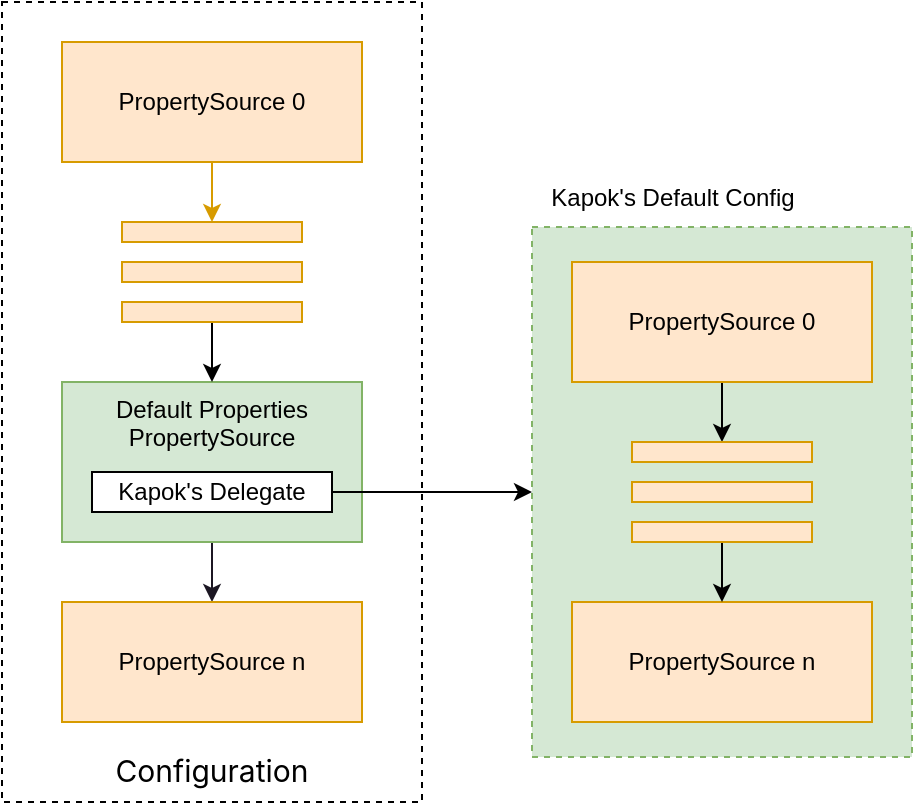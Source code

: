 <mxfile version="21.6.1" type="device">
  <diagram name="Page-1" id="A0ddSYeOJYw79E53BHBq">
    <mxGraphModel dx="1026" dy="683" grid="1" gridSize="10" guides="1" tooltips="1" connect="1" arrows="1" fold="1" page="1" pageScale="1" pageWidth="850" pageHeight="1100" math="0" shadow="0">
      <root>
        <mxCell id="0" />
        <mxCell id="1" parent="0" />
        <mxCell id="o5c49KbyqCH7PKH3lsZW-1" value="&lt;h1 style=&quot;box-sizing: inherit; color: var(--heading-font-color); font-weight: var(--heading-font-weight); hyphens: none; line-height: 1.3; margin: 0.8rem 0px 0.2rem; font-size: calc(42/var(--rem-base)*1rem); font-family: -apple-system, &amp;quot;system-ui&amp;quot;, &amp;quot;Segoe UI&amp;quot;, Roboto, Helvetica, Arial, sans-serif, &amp;quot;Apple Color Emoji&amp;quot;, &amp;quot;Segoe UI Emoji&amp;quot;, &amp;quot;Segoe UI Symbol&amp;quot;; text-align: start; background-color: rgb(255, 255, 255);&quot; class=&quot;page&quot; id=&quot;page-title&quot;&gt;Configuration&lt;/h1&gt;" style="rounded=0;whiteSpace=wrap;html=1;verticalAlign=bottom;fontSize=15;dashed=1;" vertex="1" parent="1">
          <mxGeometry x="170" y="150" width="210" height="400" as="geometry" />
        </mxCell>
        <mxCell id="o5c49KbyqCH7PKH3lsZW-9" style="edgeStyle=orthogonalEdgeStyle;rounded=0;orthogonalLoop=1;jettySize=auto;html=1;entryX=0.5;entryY=0;entryDx=0;entryDy=0;fillColor=#ffe6cc;strokeColor=#d79b00;" edge="1" parent="1" source="o5c49KbyqCH7PKH3lsZW-2" target="o5c49KbyqCH7PKH3lsZW-5">
          <mxGeometry relative="1" as="geometry" />
        </mxCell>
        <mxCell id="o5c49KbyqCH7PKH3lsZW-2" value="PropertySource 0" style="rounded=0;whiteSpace=wrap;html=1;fillColor=#ffe6cc;strokeColor=#d79b00;" vertex="1" parent="1">
          <mxGeometry x="200" y="170" width="150" height="60" as="geometry" />
        </mxCell>
        <mxCell id="o5c49KbyqCH7PKH3lsZW-11" style="edgeStyle=orthogonalEdgeStyle;rounded=0;orthogonalLoop=1;jettySize=auto;html=1;fillColor=#ffe6cc;strokeColor=#1C1723;" edge="1" parent="1" source="o5c49KbyqCH7PKH3lsZW-3" target="o5c49KbyqCH7PKH3lsZW-4">
          <mxGeometry relative="1" as="geometry" />
        </mxCell>
        <mxCell id="o5c49KbyqCH7PKH3lsZW-3" value="Default Properties PropertySource&lt;br&gt;" style="rounded=0;whiteSpace=wrap;html=1;fillColor=#d5e8d4;strokeColor=#82b366;verticalAlign=top;" vertex="1" parent="1">
          <mxGeometry x="200" y="340" width="150" height="80" as="geometry" />
        </mxCell>
        <mxCell id="o5c49KbyqCH7PKH3lsZW-4" value="PropertySource n" style="rounded=0;whiteSpace=wrap;html=1;fillColor=#ffe6cc;strokeColor=#d79b00;" vertex="1" parent="1">
          <mxGeometry x="200" y="450" width="150" height="60" as="geometry" />
        </mxCell>
        <mxCell id="o5c49KbyqCH7PKH3lsZW-5" value="" style="rounded=0;whiteSpace=wrap;html=1;fillColor=#ffe6cc;strokeColor=#d79b00;" vertex="1" parent="1">
          <mxGeometry x="230" y="260" width="90" height="10" as="geometry" />
        </mxCell>
        <mxCell id="o5c49KbyqCH7PKH3lsZW-6" value="" style="rounded=0;whiteSpace=wrap;html=1;fillColor=#ffe6cc;strokeColor=#d79b00;" vertex="1" parent="1">
          <mxGeometry x="230" y="280" width="90" height="10" as="geometry" />
        </mxCell>
        <mxCell id="o5c49KbyqCH7PKH3lsZW-10" style="edgeStyle=orthogonalEdgeStyle;rounded=0;orthogonalLoop=1;jettySize=auto;html=1;entryX=0.5;entryY=0;entryDx=0;entryDy=0;" edge="1" parent="1" source="o5c49KbyqCH7PKH3lsZW-7" target="o5c49KbyqCH7PKH3lsZW-3">
          <mxGeometry relative="1" as="geometry" />
        </mxCell>
        <mxCell id="o5c49KbyqCH7PKH3lsZW-7" value="" style="rounded=0;whiteSpace=wrap;html=1;fillColor=#ffe6cc;strokeColor=#d79b00;" vertex="1" parent="1">
          <mxGeometry x="230" y="300" width="90" height="10" as="geometry" />
        </mxCell>
        <mxCell id="o5c49KbyqCH7PKH3lsZW-15" value="" style="rounded=0;whiteSpace=wrap;html=1;dashed=1;fillColor=#d5e8d4;strokeColor=#82b366;" vertex="1" parent="1">
          <mxGeometry x="435" y="262.5" width="190" height="265" as="geometry" />
        </mxCell>
        <mxCell id="o5c49KbyqCH7PKH3lsZW-17" value="Kapok&#39;s Default Config" style="text;html=1;align=center;verticalAlign=middle;resizable=0;points=[];autosize=1;strokeColor=none;fillColor=none;" vertex="1" parent="1">
          <mxGeometry x="430" y="232.5" width="150" height="30" as="geometry" />
        </mxCell>
        <mxCell id="o5c49KbyqCH7PKH3lsZW-21" style="edgeStyle=orthogonalEdgeStyle;rounded=0;orthogonalLoop=1;jettySize=auto;html=1;entryX=0.5;entryY=0;entryDx=0;entryDy=0;" edge="1" parent="1" source="o5c49KbyqCH7PKH3lsZW-22" target="o5c49KbyqCH7PKH3lsZW-25">
          <mxGeometry relative="1" as="geometry" />
        </mxCell>
        <mxCell id="o5c49KbyqCH7PKH3lsZW-22" value="PropertySource 0" style="rounded=0;whiteSpace=wrap;html=1;fillColor=#ffe6cc;strokeColor=#d79b00;" vertex="1" parent="1">
          <mxGeometry x="455" y="280" width="150" height="60" as="geometry" />
        </mxCell>
        <mxCell id="o5c49KbyqCH7PKH3lsZW-24" value="PropertySource n" style="rounded=0;whiteSpace=wrap;html=1;fillColor=#ffe6cc;strokeColor=#d79b00;" vertex="1" parent="1">
          <mxGeometry x="455" y="450" width="150" height="60" as="geometry" />
        </mxCell>
        <mxCell id="o5c49KbyqCH7PKH3lsZW-25" value="" style="rounded=0;whiteSpace=wrap;html=1;fillColor=#ffe6cc;strokeColor=#d79b00;" vertex="1" parent="1">
          <mxGeometry x="485" y="370" width="90" height="10" as="geometry" />
        </mxCell>
        <mxCell id="o5c49KbyqCH7PKH3lsZW-26" value="" style="rounded=0;whiteSpace=wrap;html=1;fillColor=#ffe6cc;strokeColor=#d79b00;" vertex="1" parent="1">
          <mxGeometry x="485" y="390" width="90" height="10" as="geometry" />
        </mxCell>
        <mxCell id="o5c49KbyqCH7PKH3lsZW-27" style="edgeStyle=orthogonalEdgeStyle;rounded=0;orthogonalLoop=1;jettySize=auto;html=1;entryX=0.5;entryY=0;entryDx=0;entryDy=0;" edge="1" parent="1" source="o5c49KbyqCH7PKH3lsZW-28" target="o5c49KbyqCH7PKH3lsZW-24">
          <mxGeometry relative="1" as="geometry" />
        </mxCell>
        <mxCell id="o5c49KbyqCH7PKH3lsZW-28" value="" style="rounded=0;whiteSpace=wrap;html=1;fillColor=#ffe6cc;strokeColor=#d79b00;" vertex="1" parent="1">
          <mxGeometry x="485" y="410" width="90" height="10" as="geometry" />
        </mxCell>
        <mxCell id="o5c49KbyqCH7PKH3lsZW-29" value="Kapok&#39;s Delegate" style="rounded=0;whiteSpace=wrap;html=1;" vertex="1" parent="1">
          <mxGeometry x="215" y="385" width="120" height="20" as="geometry" />
        </mxCell>
        <mxCell id="o5c49KbyqCH7PKH3lsZW-16" value="" style="edgeStyle=orthogonalEdgeStyle;rounded=0;orthogonalLoop=1;jettySize=auto;html=1;exitX=1;exitY=0.5;exitDx=0;exitDy=0;" edge="1" parent="1" source="o5c49KbyqCH7PKH3lsZW-29" target="o5c49KbyqCH7PKH3lsZW-15">
          <mxGeometry relative="1" as="geometry" />
        </mxCell>
      </root>
    </mxGraphModel>
  </diagram>
</mxfile>
